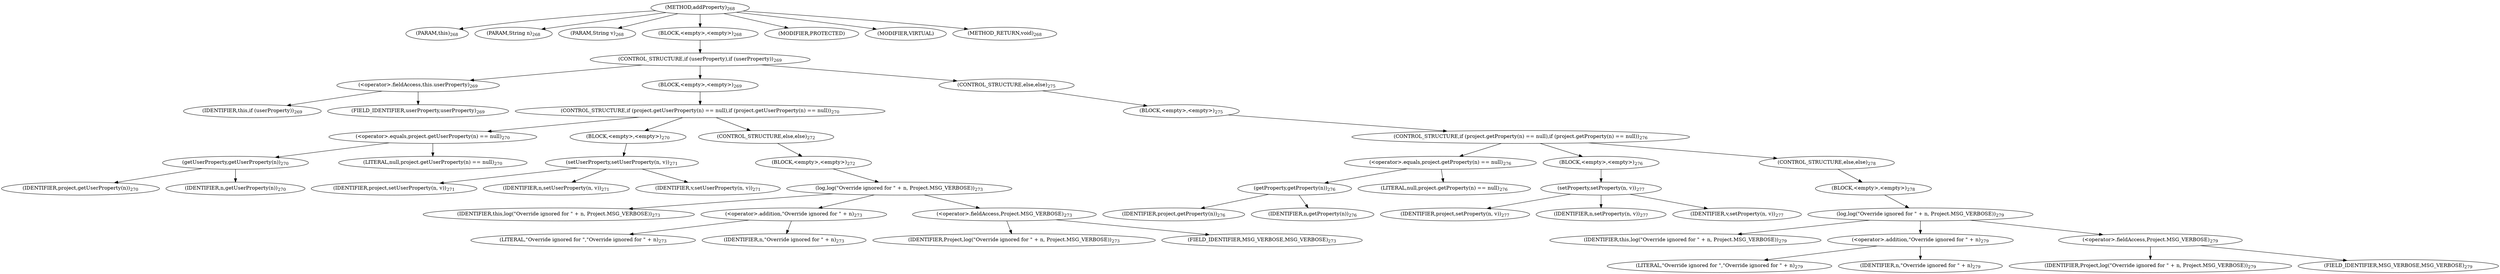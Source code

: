 digraph "addProperty" {  
"710" [label = <(METHOD,addProperty)<SUB>268</SUB>> ]
"62" [label = <(PARAM,this)<SUB>268</SUB>> ]
"711" [label = <(PARAM,String n)<SUB>268</SUB>> ]
"712" [label = <(PARAM,String v)<SUB>268</SUB>> ]
"713" [label = <(BLOCK,&lt;empty&gt;,&lt;empty&gt;)<SUB>268</SUB>> ]
"714" [label = <(CONTROL_STRUCTURE,if (userProperty),if (userProperty))<SUB>269</SUB>> ]
"715" [label = <(&lt;operator&gt;.fieldAccess,this.userProperty)<SUB>269</SUB>> ]
"716" [label = <(IDENTIFIER,this,if (userProperty))<SUB>269</SUB>> ]
"717" [label = <(FIELD_IDENTIFIER,userProperty,userProperty)<SUB>269</SUB>> ]
"718" [label = <(BLOCK,&lt;empty&gt;,&lt;empty&gt;)<SUB>269</SUB>> ]
"719" [label = <(CONTROL_STRUCTURE,if (project.getUserProperty(n) == null),if (project.getUserProperty(n) == null))<SUB>270</SUB>> ]
"720" [label = <(&lt;operator&gt;.equals,project.getUserProperty(n) == null)<SUB>270</SUB>> ]
"721" [label = <(getUserProperty,getUserProperty(n))<SUB>270</SUB>> ]
"722" [label = <(IDENTIFIER,project,getUserProperty(n))<SUB>270</SUB>> ]
"723" [label = <(IDENTIFIER,n,getUserProperty(n))<SUB>270</SUB>> ]
"724" [label = <(LITERAL,null,project.getUserProperty(n) == null)<SUB>270</SUB>> ]
"725" [label = <(BLOCK,&lt;empty&gt;,&lt;empty&gt;)<SUB>270</SUB>> ]
"726" [label = <(setUserProperty,setUserProperty(n, v))<SUB>271</SUB>> ]
"727" [label = <(IDENTIFIER,project,setUserProperty(n, v))<SUB>271</SUB>> ]
"728" [label = <(IDENTIFIER,n,setUserProperty(n, v))<SUB>271</SUB>> ]
"729" [label = <(IDENTIFIER,v,setUserProperty(n, v))<SUB>271</SUB>> ]
"730" [label = <(CONTROL_STRUCTURE,else,else)<SUB>272</SUB>> ]
"731" [label = <(BLOCK,&lt;empty&gt;,&lt;empty&gt;)<SUB>272</SUB>> ]
"732" [label = <(log,log(&quot;Override ignored for &quot; + n, Project.MSG_VERBOSE))<SUB>273</SUB>> ]
"61" [label = <(IDENTIFIER,this,log(&quot;Override ignored for &quot; + n, Project.MSG_VERBOSE))<SUB>273</SUB>> ]
"733" [label = <(&lt;operator&gt;.addition,&quot;Override ignored for &quot; + n)<SUB>273</SUB>> ]
"734" [label = <(LITERAL,&quot;Override ignored for &quot;,&quot;Override ignored for &quot; + n)<SUB>273</SUB>> ]
"735" [label = <(IDENTIFIER,n,&quot;Override ignored for &quot; + n)<SUB>273</SUB>> ]
"736" [label = <(&lt;operator&gt;.fieldAccess,Project.MSG_VERBOSE)<SUB>273</SUB>> ]
"737" [label = <(IDENTIFIER,Project,log(&quot;Override ignored for &quot; + n, Project.MSG_VERBOSE))<SUB>273</SUB>> ]
"738" [label = <(FIELD_IDENTIFIER,MSG_VERBOSE,MSG_VERBOSE)<SUB>273</SUB>> ]
"739" [label = <(CONTROL_STRUCTURE,else,else)<SUB>275</SUB>> ]
"740" [label = <(BLOCK,&lt;empty&gt;,&lt;empty&gt;)<SUB>275</SUB>> ]
"741" [label = <(CONTROL_STRUCTURE,if (project.getProperty(n) == null),if (project.getProperty(n) == null))<SUB>276</SUB>> ]
"742" [label = <(&lt;operator&gt;.equals,project.getProperty(n) == null)<SUB>276</SUB>> ]
"743" [label = <(getProperty,getProperty(n))<SUB>276</SUB>> ]
"744" [label = <(IDENTIFIER,project,getProperty(n))<SUB>276</SUB>> ]
"745" [label = <(IDENTIFIER,n,getProperty(n))<SUB>276</SUB>> ]
"746" [label = <(LITERAL,null,project.getProperty(n) == null)<SUB>276</SUB>> ]
"747" [label = <(BLOCK,&lt;empty&gt;,&lt;empty&gt;)<SUB>276</SUB>> ]
"748" [label = <(setProperty,setProperty(n, v))<SUB>277</SUB>> ]
"749" [label = <(IDENTIFIER,project,setProperty(n, v))<SUB>277</SUB>> ]
"750" [label = <(IDENTIFIER,n,setProperty(n, v))<SUB>277</SUB>> ]
"751" [label = <(IDENTIFIER,v,setProperty(n, v))<SUB>277</SUB>> ]
"752" [label = <(CONTROL_STRUCTURE,else,else)<SUB>278</SUB>> ]
"753" [label = <(BLOCK,&lt;empty&gt;,&lt;empty&gt;)<SUB>278</SUB>> ]
"754" [label = <(log,log(&quot;Override ignored for &quot; + n, Project.MSG_VERBOSE))<SUB>279</SUB>> ]
"63" [label = <(IDENTIFIER,this,log(&quot;Override ignored for &quot; + n, Project.MSG_VERBOSE))<SUB>279</SUB>> ]
"755" [label = <(&lt;operator&gt;.addition,&quot;Override ignored for &quot; + n)<SUB>279</SUB>> ]
"756" [label = <(LITERAL,&quot;Override ignored for &quot;,&quot;Override ignored for &quot; + n)<SUB>279</SUB>> ]
"757" [label = <(IDENTIFIER,n,&quot;Override ignored for &quot; + n)<SUB>279</SUB>> ]
"758" [label = <(&lt;operator&gt;.fieldAccess,Project.MSG_VERBOSE)<SUB>279</SUB>> ]
"759" [label = <(IDENTIFIER,Project,log(&quot;Override ignored for &quot; + n, Project.MSG_VERBOSE))<SUB>279</SUB>> ]
"760" [label = <(FIELD_IDENTIFIER,MSG_VERBOSE,MSG_VERBOSE)<SUB>279</SUB>> ]
"761" [label = <(MODIFIER,PROTECTED)> ]
"762" [label = <(MODIFIER,VIRTUAL)> ]
"763" [label = <(METHOD_RETURN,void)<SUB>268</SUB>> ]
  "710" -> "62" 
  "710" -> "711" 
  "710" -> "712" 
  "710" -> "713" 
  "710" -> "761" 
  "710" -> "762" 
  "710" -> "763" 
  "713" -> "714" 
  "714" -> "715" 
  "714" -> "718" 
  "714" -> "739" 
  "715" -> "716" 
  "715" -> "717" 
  "718" -> "719" 
  "719" -> "720" 
  "719" -> "725" 
  "719" -> "730" 
  "720" -> "721" 
  "720" -> "724" 
  "721" -> "722" 
  "721" -> "723" 
  "725" -> "726" 
  "726" -> "727" 
  "726" -> "728" 
  "726" -> "729" 
  "730" -> "731" 
  "731" -> "732" 
  "732" -> "61" 
  "732" -> "733" 
  "732" -> "736" 
  "733" -> "734" 
  "733" -> "735" 
  "736" -> "737" 
  "736" -> "738" 
  "739" -> "740" 
  "740" -> "741" 
  "741" -> "742" 
  "741" -> "747" 
  "741" -> "752" 
  "742" -> "743" 
  "742" -> "746" 
  "743" -> "744" 
  "743" -> "745" 
  "747" -> "748" 
  "748" -> "749" 
  "748" -> "750" 
  "748" -> "751" 
  "752" -> "753" 
  "753" -> "754" 
  "754" -> "63" 
  "754" -> "755" 
  "754" -> "758" 
  "755" -> "756" 
  "755" -> "757" 
  "758" -> "759" 
  "758" -> "760" 
}
